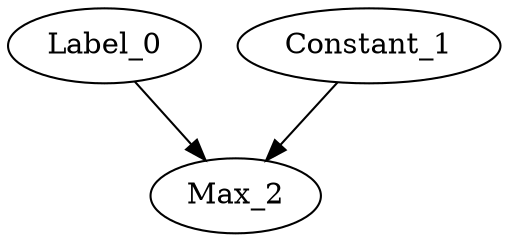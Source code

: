 digraph G {
    Label_0 -> Max_2
    Constant_1 -> Max_2
    Label_0 [shape=ellipse color=black]
    Constant_1 [shape=ellipse color=black]
    Max_2 [shape=ellipse color=black]
}


